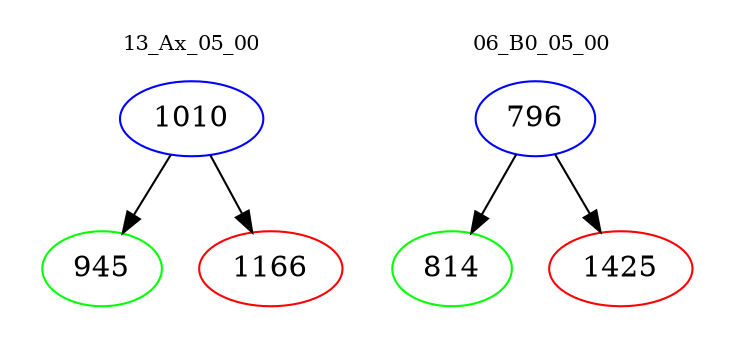digraph{
subgraph cluster_0 {
color = white
label = "13_Ax_05_00";
fontsize=10;
T0_1010 [label="1010", color="blue"]
T0_1010 -> T0_945 [color="black"]
T0_945 [label="945", color="green"]
T0_1010 -> T0_1166 [color="black"]
T0_1166 [label="1166", color="red"]
}
subgraph cluster_1 {
color = white
label = "06_B0_05_00";
fontsize=10;
T1_796 [label="796", color="blue"]
T1_796 -> T1_814 [color="black"]
T1_814 [label="814", color="green"]
T1_796 -> T1_1425 [color="black"]
T1_1425 [label="1425", color="red"]
}
}
